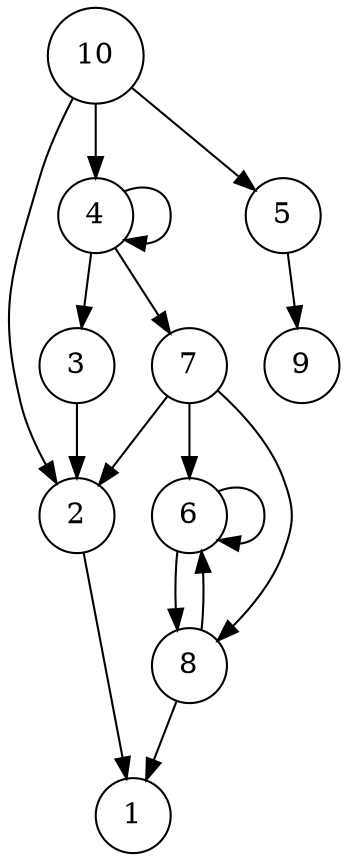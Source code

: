 digraph hgn{node [shape=circle]1 2 3 4 5 6 7 8 9 10 2 -> 1 3 -> 2 4 -> 7 4-> 3 4 -> 4 5 -> 9 6 -> 6 6 -> 8 7 -> 8 7 -> 6 7 -> 2 8 -> 1 8 -> 6 10 -> 4 10 -> 5 10 -> 2}